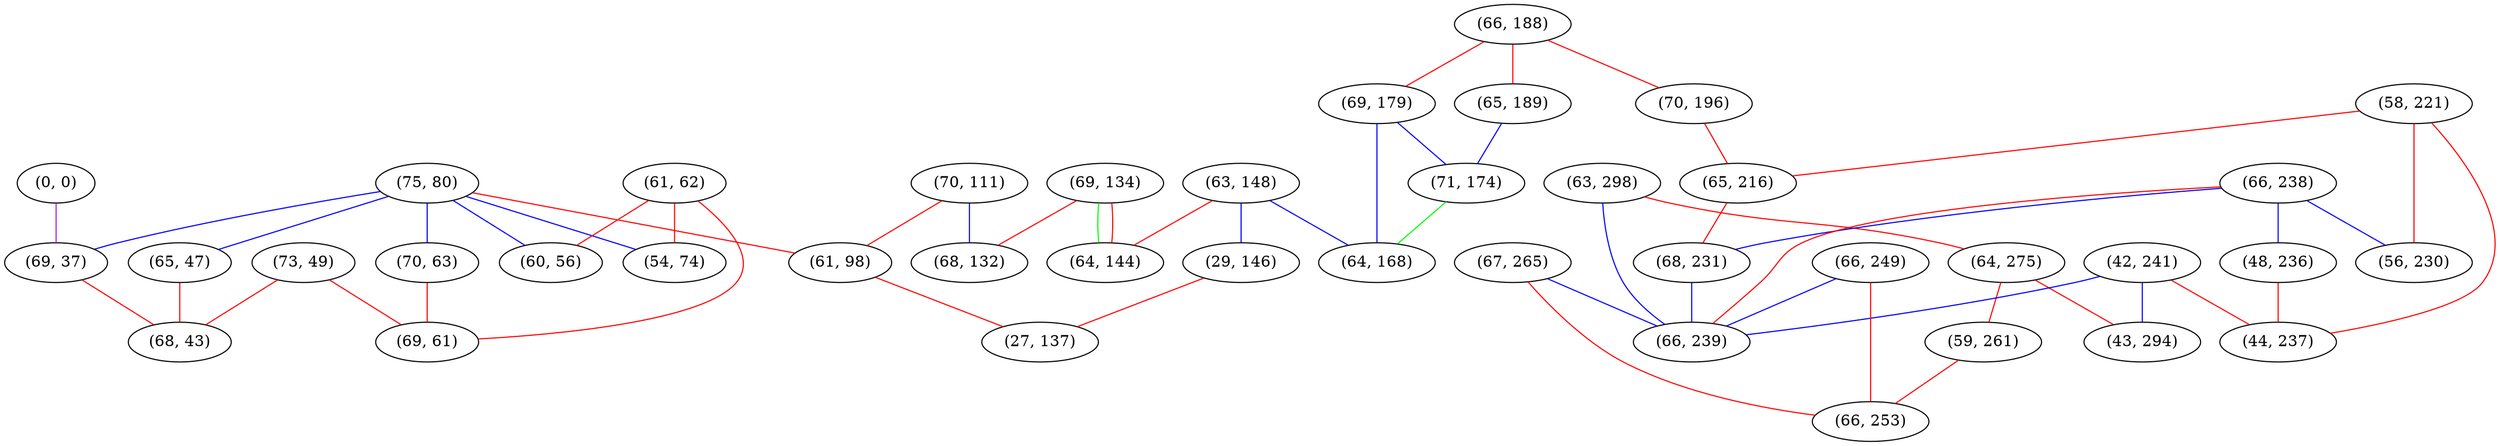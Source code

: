 graph "" {
"(75, 80)";
"(65, 47)";
"(66, 188)";
"(61, 62)";
"(58, 221)";
"(70, 63)";
"(67, 265)";
"(73, 49)";
"(63, 148)";
"(54, 74)";
"(70, 111)";
"(63, 298)";
"(60, 56)";
"(29, 146)";
"(64, 275)";
"(69, 179)";
"(65, 189)";
"(66, 238)";
"(70, 196)";
"(65, 216)";
"(0, 0)";
"(69, 37)";
"(42, 241)";
"(69, 134)";
"(56, 230)";
"(68, 231)";
"(64, 144)";
"(61, 98)";
"(71, 174)";
"(66, 249)";
"(59, 261)";
"(66, 239)";
"(27, 137)";
"(69, 61)";
"(48, 236)";
"(66, 253)";
"(44, 237)";
"(68, 132)";
"(68, 43)";
"(64, 168)";
"(43, 294)";
"(75, 80)" -- "(69, 37)"  [color=blue, key=0, weight=3];
"(75, 80)" -- "(70, 63)"  [color=blue, key=0, weight=3];
"(75, 80)" -- "(65, 47)"  [color=blue, key=0, weight=3];
"(75, 80)" -- "(61, 98)"  [color=red, key=0, weight=1];
"(75, 80)" -- "(54, 74)"  [color=blue, key=0, weight=3];
"(75, 80)" -- "(60, 56)"  [color=blue, key=0, weight=3];
"(65, 47)" -- "(68, 43)"  [color=red, key=0, weight=1];
"(66, 188)" -- "(70, 196)"  [color=red, key=0, weight=1];
"(66, 188)" -- "(69, 179)"  [color=red, key=0, weight=1];
"(66, 188)" -- "(65, 189)"  [color=red, key=0, weight=1];
"(61, 62)" -- "(54, 74)"  [color=red, key=0, weight=1];
"(61, 62)" -- "(69, 61)"  [color=red, key=0, weight=1];
"(61, 62)" -- "(60, 56)"  [color=red, key=0, weight=1];
"(58, 221)" -- "(44, 237)"  [color=red, key=0, weight=1];
"(58, 221)" -- "(56, 230)"  [color=red, key=0, weight=1];
"(58, 221)" -- "(65, 216)"  [color=red, key=0, weight=1];
"(70, 63)" -- "(69, 61)"  [color=red, key=0, weight=1];
"(67, 265)" -- "(66, 239)"  [color=blue, key=0, weight=3];
"(67, 265)" -- "(66, 253)"  [color=red, key=0, weight=1];
"(73, 49)" -- "(69, 61)"  [color=red, key=0, weight=1];
"(73, 49)" -- "(68, 43)"  [color=red, key=0, weight=1];
"(63, 148)" -- "(64, 144)"  [color=red, key=0, weight=1];
"(63, 148)" -- "(29, 146)"  [color=blue, key=0, weight=3];
"(63, 148)" -- "(64, 168)"  [color=blue, key=0, weight=3];
"(70, 111)" -- "(68, 132)"  [color=blue, key=0, weight=3];
"(70, 111)" -- "(61, 98)"  [color=red, key=0, weight=1];
"(63, 298)" -- "(66, 239)"  [color=blue, key=0, weight=3];
"(63, 298)" -- "(64, 275)"  [color=red, key=0, weight=1];
"(29, 146)" -- "(27, 137)"  [color=red, key=0, weight=1];
"(64, 275)" -- "(43, 294)"  [color=red, key=0, weight=1];
"(64, 275)" -- "(59, 261)"  [color=red, key=0, weight=1];
"(69, 179)" -- "(71, 174)"  [color=blue, key=0, weight=3];
"(69, 179)" -- "(64, 168)"  [color=blue, key=0, weight=3];
"(65, 189)" -- "(71, 174)"  [color=blue, key=0, weight=3];
"(66, 238)" -- "(66, 239)"  [color=red, key=0, weight=1];
"(66, 238)" -- "(56, 230)"  [color=blue, key=0, weight=3];
"(66, 238)" -- "(68, 231)"  [color=blue, key=0, weight=3];
"(66, 238)" -- "(48, 236)"  [color=blue, key=0, weight=3];
"(70, 196)" -- "(65, 216)"  [color=red, key=0, weight=1];
"(65, 216)" -- "(68, 231)"  [color=red, key=0, weight=1];
"(0, 0)" -- "(69, 37)"  [color=purple, key=0, weight=4];
"(69, 37)" -- "(68, 43)"  [color=red, key=0, weight=1];
"(42, 241)" -- "(44, 237)"  [color=red, key=0, weight=1];
"(42, 241)" -- "(66, 239)"  [color=blue, key=0, weight=3];
"(42, 241)" -- "(43, 294)"  [color=blue, key=0, weight=3];
"(69, 134)" -- "(64, 144)"  [color=green, key=0, weight=2];
"(69, 134)" -- "(64, 144)"  [color=red, key=1, weight=1];
"(69, 134)" -- "(68, 132)"  [color=red, key=0, weight=1];
"(68, 231)" -- "(66, 239)"  [color=blue, key=0, weight=3];
"(61, 98)" -- "(27, 137)"  [color=red, key=0, weight=1];
"(71, 174)" -- "(64, 168)"  [color=green, key=0, weight=2];
"(66, 249)" -- "(66, 239)"  [color=blue, key=0, weight=3];
"(66, 249)" -- "(66, 253)"  [color=red, key=0, weight=1];
"(59, 261)" -- "(66, 253)"  [color=red, key=0, weight=1];
"(48, 236)" -- "(44, 237)"  [color=red, key=0, weight=1];
}

